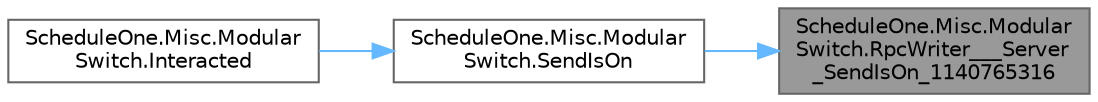 digraph "ScheduleOne.Misc.ModularSwitch.RpcWriter___Server_SendIsOn_1140765316"
{
 // LATEX_PDF_SIZE
  bgcolor="transparent";
  edge [fontname=Helvetica,fontsize=10,labelfontname=Helvetica,labelfontsize=10];
  node [fontname=Helvetica,fontsize=10,shape=box,height=0.2,width=0.4];
  rankdir="RL";
  Node1 [id="Node000001",label="ScheduleOne.Misc.Modular\lSwitch.RpcWriter___Server\l_SendIsOn_1140765316",height=0.2,width=0.4,color="gray40", fillcolor="grey60", style="filled", fontcolor="black",tooltip=" "];
  Node1 -> Node2 [id="edge1_Node000001_Node000002",dir="back",color="steelblue1",style="solid",tooltip=" "];
  Node2 [id="Node000002",label="ScheduleOne.Misc.Modular\lSwitch.SendIsOn",height=0.2,width=0.4,color="grey40", fillcolor="white", style="filled",URL="$class_schedule_one_1_1_misc_1_1_modular_switch.html#aedf617d99c313773efe00248992b4532",tooltip=" "];
  Node2 -> Node3 [id="edge2_Node000002_Node000003",dir="back",color="steelblue1",style="solid",tooltip=" "];
  Node3 [id="Node000003",label="ScheduleOne.Misc.Modular\lSwitch.Interacted",height=0.2,width=0.4,color="grey40", fillcolor="white", style="filled",URL="$class_schedule_one_1_1_misc_1_1_modular_switch.html#ac36f64f9e20682cebf5e6ced25bb4537",tooltip=" "];
}
